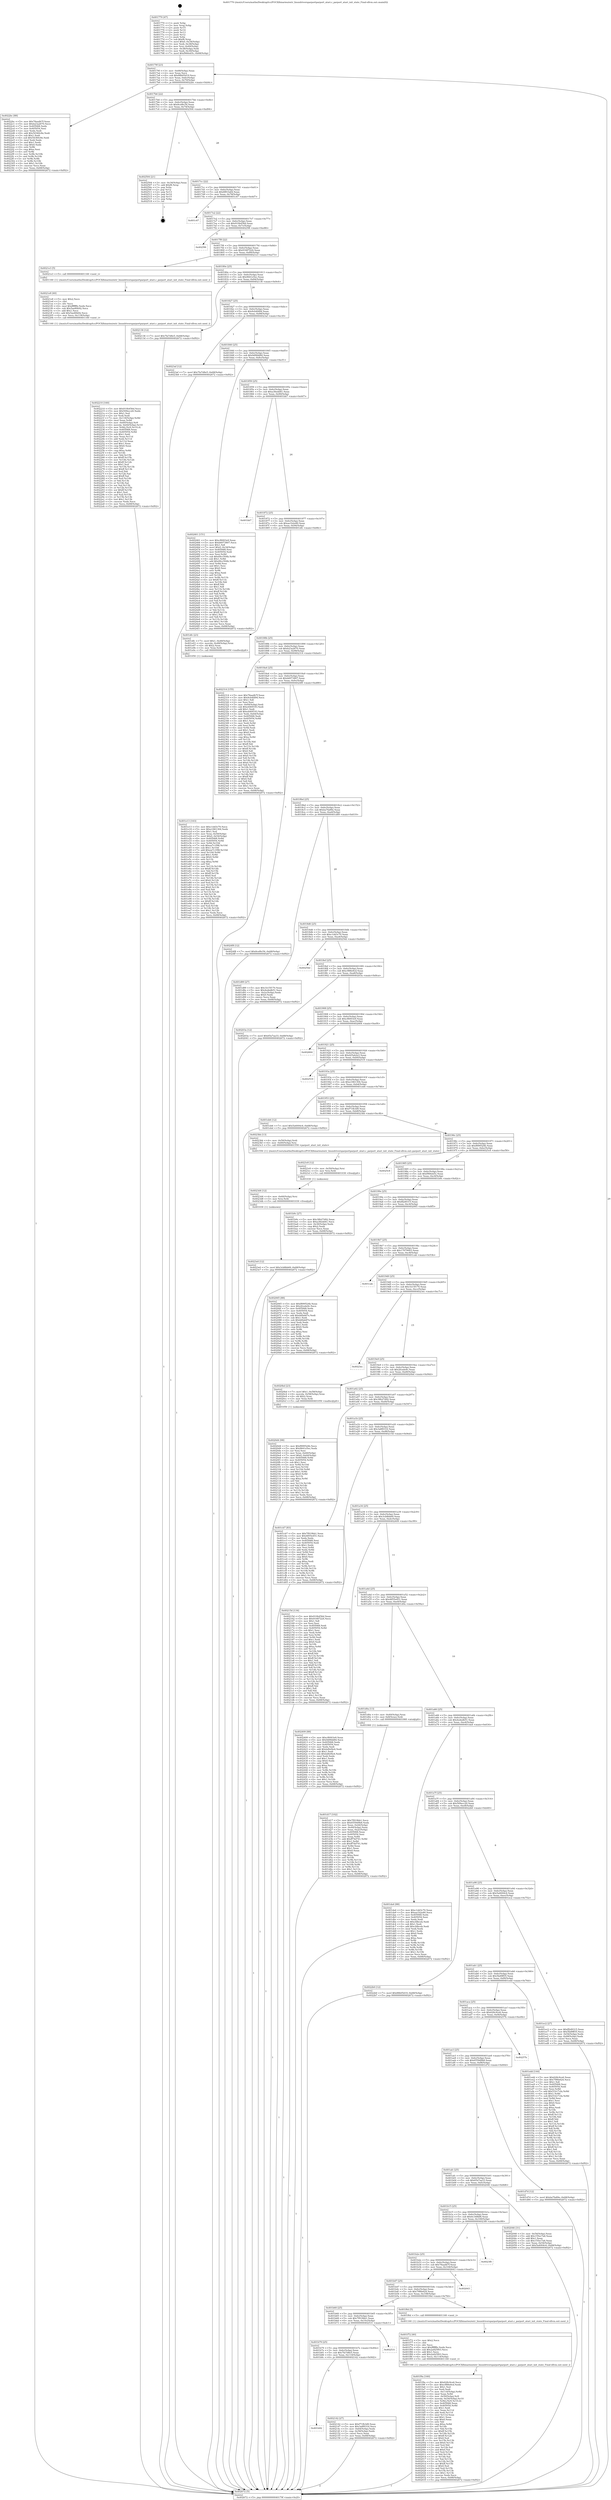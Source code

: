 digraph "0x401770" {
  label = "0x401770 (/mnt/c/Users/mathe/Desktop/tcc/POCII/binaries/extr_linuxdriversparportparport_atari.c_parport_atari_init_state_Final-ollvm.out::main(0))"
  labelloc = "t"
  node[shape=record]

  Entry [label="",width=0.3,height=0.3,shape=circle,fillcolor=black,style=filled]
  "0x40179f" [label="{
     0x40179f [23]\l
     | [instrs]\l
     &nbsp;&nbsp;0x40179f \<+3\>: mov -0x68(%rbp),%eax\l
     &nbsp;&nbsp;0x4017a2 \<+2\>: mov %eax,%ecx\l
     &nbsp;&nbsp;0x4017a4 \<+6\>: sub $0x88b05d19,%ecx\l
     &nbsp;&nbsp;0x4017aa \<+3\>: mov %eax,-0x6c(%rbp)\l
     &nbsp;&nbsp;0x4017ad \<+3\>: mov %ecx,-0x70(%rbp)\l
     &nbsp;&nbsp;0x4017b0 \<+6\>: je 00000000004022bc \<main+0xb4c\>\l
  }"]
  "0x4022bc" [label="{
     0x4022bc [88]\l
     | [instrs]\l
     &nbsp;&nbsp;0x4022bc \<+5\>: mov $0x78aadb7f,%eax\l
     &nbsp;&nbsp;0x4022c1 \<+5\>: mov $0xb23a2670,%ecx\l
     &nbsp;&nbsp;0x4022c6 \<+7\>: mov 0x405068,%edx\l
     &nbsp;&nbsp;0x4022cd \<+7\>: mov 0x405054,%esi\l
     &nbsp;&nbsp;0x4022d4 \<+2\>: mov %edx,%edi\l
     &nbsp;&nbsp;0x4022d6 \<+6\>: add $0x54360c8e,%edi\l
     &nbsp;&nbsp;0x4022dc \<+3\>: sub $0x1,%edi\l
     &nbsp;&nbsp;0x4022df \<+6\>: sub $0x54360c8e,%edi\l
     &nbsp;&nbsp;0x4022e5 \<+3\>: imul %edi,%edx\l
     &nbsp;&nbsp;0x4022e8 \<+3\>: and $0x1,%edx\l
     &nbsp;&nbsp;0x4022eb \<+3\>: cmp $0x0,%edx\l
     &nbsp;&nbsp;0x4022ee \<+4\>: sete %r8b\l
     &nbsp;&nbsp;0x4022f2 \<+3\>: cmp $0xa,%esi\l
     &nbsp;&nbsp;0x4022f5 \<+4\>: setl %r9b\l
     &nbsp;&nbsp;0x4022f9 \<+3\>: mov %r8b,%r10b\l
     &nbsp;&nbsp;0x4022fc \<+3\>: and %r9b,%r10b\l
     &nbsp;&nbsp;0x4022ff \<+3\>: xor %r9b,%r8b\l
     &nbsp;&nbsp;0x402302 \<+3\>: or %r8b,%r10b\l
     &nbsp;&nbsp;0x402305 \<+4\>: test $0x1,%r10b\l
     &nbsp;&nbsp;0x402309 \<+3\>: cmovne %ecx,%eax\l
     &nbsp;&nbsp;0x40230c \<+3\>: mov %eax,-0x68(%rbp)\l
     &nbsp;&nbsp;0x40230f \<+5\>: jmp 0000000000402672 \<main+0xf02\>\l
  }"]
  "0x4017b6" [label="{
     0x4017b6 [22]\l
     | [instrs]\l
     &nbsp;&nbsp;0x4017b6 \<+5\>: jmp 00000000004017bb \<main+0x4b\>\l
     &nbsp;&nbsp;0x4017bb \<+3\>: mov -0x6c(%rbp),%eax\l
     &nbsp;&nbsp;0x4017be \<+5\>: sub $0x8cef6c54,%eax\l
     &nbsp;&nbsp;0x4017c3 \<+3\>: mov %eax,-0x74(%rbp)\l
     &nbsp;&nbsp;0x4017c6 \<+6\>: je 0000000000402504 \<main+0xd94\>\l
  }"]
  Exit [label="",width=0.3,height=0.3,shape=circle,fillcolor=black,style=filled,peripheries=2]
  "0x402504" [label="{
     0x402504 [21]\l
     | [instrs]\l
     &nbsp;&nbsp;0x402504 \<+3\>: mov -0x34(%rbp),%eax\l
     &nbsp;&nbsp;0x402507 \<+7\>: add $0xf8,%rsp\l
     &nbsp;&nbsp;0x40250e \<+1\>: pop %rbx\l
     &nbsp;&nbsp;0x40250f \<+2\>: pop %r12\l
     &nbsp;&nbsp;0x402511 \<+2\>: pop %r13\l
     &nbsp;&nbsp;0x402513 \<+2\>: pop %r14\l
     &nbsp;&nbsp;0x402515 \<+2\>: pop %r15\l
     &nbsp;&nbsp;0x402517 \<+1\>: pop %rbp\l
     &nbsp;&nbsp;0x402518 \<+1\>: ret\l
  }"]
  "0x4017cc" [label="{
     0x4017cc [22]\l
     | [instrs]\l
     &nbsp;&nbsp;0x4017cc \<+5\>: jmp 00000000004017d1 \<main+0x61\>\l
     &nbsp;&nbsp;0x4017d1 \<+3\>: mov -0x6c(%rbp),%eax\l
     &nbsp;&nbsp;0x4017d4 \<+5\>: sub $0x8f81fa64,%eax\l
     &nbsp;&nbsp;0x4017d9 \<+3\>: mov %eax,-0x78(%rbp)\l
     &nbsp;&nbsp;0x4017dc \<+6\>: je 0000000000401c47 \<main+0x4d7\>\l
  }"]
  "0x4023e0" [label="{
     0x4023e0 [12]\l
     | [instrs]\l
     &nbsp;&nbsp;0x4023e0 \<+7\>: movl $0x3cb8bb69,-0x68(%rbp)\l
     &nbsp;&nbsp;0x4023e7 \<+5\>: jmp 0000000000402672 \<main+0xf02\>\l
  }"]
  "0x401c47" [label="{
     0x401c47\l
  }", style=dashed]
  "0x4017e2" [label="{
     0x4017e2 [22]\l
     | [instrs]\l
     &nbsp;&nbsp;0x4017e2 \<+5\>: jmp 00000000004017e7 \<main+0x77\>\l
     &nbsp;&nbsp;0x4017e7 \<+3\>: mov -0x6c(%rbp),%eax\l
     &nbsp;&nbsp;0x4017ea \<+5\>: sub $0x910b456d,%eax\l
     &nbsp;&nbsp;0x4017ef \<+3\>: mov %eax,-0x7c(%rbp)\l
     &nbsp;&nbsp;0x4017f2 \<+6\>: je 00000000004025f6 \<main+0xe86\>\l
  }"]
  "0x4023d4" [label="{
     0x4023d4 [12]\l
     | [instrs]\l
     &nbsp;&nbsp;0x4023d4 \<+4\>: mov -0x60(%rbp),%rsi\l
     &nbsp;&nbsp;0x4023d8 \<+3\>: mov %rsi,%rdi\l
     &nbsp;&nbsp;0x4023db \<+5\>: call 0000000000401030 \<free@plt\>\l
     | [calls]\l
     &nbsp;&nbsp;0x401030 \{1\} (unknown)\l
  }"]
  "0x4025f6" [label="{
     0x4025f6\l
  }", style=dashed]
  "0x4017f8" [label="{
     0x4017f8 [22]\l
     | [instrs]\l
     &nbsp;&nbsp;0x4017f8 \<+5\>: jmp 00000000004017fd \<main+0x8d\>\l
     &nbsp;&nbsp;0x4017fd \<+3\>: mov -0x6c(%rbp),%eax\l
     &nbsp;&nbsp;0x401800 \<+5\>: sub $0x91687224,%eax\l
     &nbsp;&nbsp;0x401805 \<+3\>: mov %eax,-0x80(%rbp)\l
     &nbsp;&nbsp;0x401808 \<+6\>: je 00000000004021e3 \<main+0xa73\>\l
  }"]
  "0x4023c8" [label="{
     0x4023c8 [12]\l
     | [instrs]\l
     &nbsp;&nbsp;0x4023c8 \<+4\>: mov -0x50(%rbp),%rsi\l
     &nbsp;&nbsp;0x4023cc \<+3\>: mov %rsi,%rdi\l
     &nbsp;&nbsp;0x4023cf \<+5\>: call 0000000000401030 \<free@plt\>\l
     | [calls]\l
     &nbsp;&nbsp;0x401030 \{1\} (unknown)\l
  }"]
  "0x4021e3" [label="{
     0x4021e3 [5]\l
     | [instrs]\l
     &nbsp;&nbsp;0x4021e3 \<+5\>: call 0000000000401160 \<next_i\>\l
     | [calls]\l
     &nbsp;&nbsp;0x401160 \{1\} (/mnt/c/Users/mathe/Desktop/tcc/POCII/binaries/extr_linuxdriversparportparport_atari.c_parport_atari_init_state_Final-ollvm.out::next_i)\l
  }"]
  "0x40180e" [label="{
     0x40180e [25]\l
     | [instrs]\l
     &nbsp;&nbsp;0x40180e \<+5\>: jmp 0000000000401813 \<main+0xa3\>\l
     &nbsp;&nbsp;0x401813 \<+3\>: mov -0x6c(%rbp),%eax\l
     &nbsp;&nbsp;0x401816 \<+5\>: sub $0x9641e5ec,%eax\l
     &nbsp;&nbsp;0x40181b \<+6\>: mov %eax,-0x84(%rbp)\l
     &nbsp;&nbsp;0x401821 \<+6\>: je 0000000000402136 \<main+0x9c6\>\l
  }"]
  "0x402210" [label="{
     0x402210 [160]\l
     | [instrs]\l
     &nbsp;&nbsp;0x402210 \<+5\>: mov $0x910b456d,%ecx\l
     &nbsp;&nbsp;0x402215 \<+5\>: mov $0x509ecc20,%edx\l
     &nbsp;&nbsp;0x40221a \<+3\>: mov $0x1,%sil\l
     &nbsp;&nbsp;0x40221d \<+2\>: xor %edi,%edi\l
     &nbsp;&nbsp;0x40221f \<+7\>: mov -0x118(%rbp),%r8d\l
     &nbsp;&nbsp;0x402226 \<+4\>: imul %eax,%r8d\l
     &nbsp;&nbsp;0x40222a \<+4\>: mov -0x60(%rbp),%r9\l
     &nbsp;&nbsp;0x40222e \<+4\>: movslq -0x64(%rbp),%r10\l
     &nbsp;&nbsp;0x402232 \<+4\>: mov %r8d,(%r9,%r10,4)\l
     &nbsp;&nbsp;0x402236 \<+7\>: mov 0x405068,%eax\l
     &nbsp;&nbsp;0x40223d \<+8\>: mov 0x405054,%r8d\l
     &nbsp;&nbsp;0x402245 \<+3\>: sub $0x1,%edi\l
     &nbsp;&nbsp;0x402248 \<+3\>: mov %eax,%r11d\l
     &nbsp;&nbsp;0x40224b \<+3\>: add %edi,%r11d\l
     &nbsp;&nbsp;0x40224e \<+4\>: imul %r11d,%eax\l
     &nbsp;&nbsp;0x402252 \<+3\>: and $0x1,%eax\l
     &nbsp;&nbsp;0x402255 \<+3\>: cmp $0x0,%eax\l
     &nbsp;&nbsp;0x402258 \<+3\>: sete %bl\l
     &nbsp;&nbsp;0x40225b \<+4\>: cmp $0xa,%r8d\l
     &nbsp;&nbsp;0x40225f \<+4\>: setl %r14b\l
     &nbsp;&nbsp;0x402263 \<+3\>: mov %bl,%r15b\l
     &nbsp;&nbsp;0x402266 \<+4\>: xor $0xff,%r15b\l
     &nbsp;&nbsp;0x40226a \<+3\>: mov %r14b,%r12b\l
     &nbsp;&nbsp;0x40226d \<+4\>: xor $0xff,%r12b\l
     &nbsp;&nbsp;0x402271 \<+4\>: xor $0x1,%sil\l
     &nbsp;&nbsp;0x402275 \<+3\>: mov %r15b,%r13b\l
     &nbsp;&nbsp;0x402278 \<+4\>: and $0xff,%r13b\l
     &nbsp;&nbsp;0x40227c \<+3\>: and %sil,%bl\l
     &nbsp;&nbsp;0x40227f \<+3\>: mov %r12b,%al\l
     &nbsp;&nbsp;0x402282 \<+2\>: and $0xff,%al\l
     &nbsp;&nbsp;0x402284 \<+3\>: and %sil,%r14b\l
     &nbsp;&nbsp;0x402287 \<+3\>: or %bl,%r13b\l
     &nbsp;&nbsp;0x40228a \<+3\>: or %r14b,%al\l
     &nbsp;&nbsp;0x40228d \<+3\>: xor %al,%r13b\l
     &nbsp;&nbsp;0x402290 \<+3\>: or %r12b,%r15b\l
     &nbsp;&nbsp;0x402293 \<+4\>: xor $0xff,%r15b\l
     &nbsp;&nbsp;0x402297 \<+4\>: or $0x1,%sil\l
     &nbsp;&nbsp;0x40229b \<+3\>: and %sil,%r15b\l
     &nbsp;&nbsp;0x40229e \<+3\>: or %r15b,%r13b\l
     &nbsp;&nbsp;0x4022a1 \<+4\>: test $0x1,%r13b\l
     &nbsp;&nbsp;0x4022a5 \<+3\>: cmovne %edx,%ecx\l
     &nbsp;&nbsp;0x4022a8 \<+3\>: mov %ecx,-0x68(%rbp)\l
     &nbsp;&nbsp;0x4022ab \<+5\>: jmp 0000000000402672 \<main+0xf02\>\l
  }"]
  "0x402136" [label="{
     0x402136 [12]\l
     | [instrs]\l
     &nbsp;&nbsp;0x402136 \<+7\>: movl $0x7fa7d8e5,-0x68(%rbp)\l
     &nbsp;&nbsp;0x40213d \<+5\>: jmp 0000000000402672 \<main+0xf02\>\l
  }"]
  "0x401827" [label="{
     0x401827 [25]\l
     | [instrs]\l
     &nbsp;&nbsp;0x401827 \<+5\>: jmp 000000000040182c \<main+0xbc\>\l
     &nbsp;&nbsp;0x40182c \<+3\>: mov -0x6c(%rbp),%eax\l
     &nbsp;&nbsp;0x40182f \<+5\>: sub $0x9cb4fd94,%eax\l
     &nbsp;&nbsp;0x401834 \<+6\>: mov %eax,-0x88(%rbp)\l
     &nbsp;&nbsp;0x40183a \<+6\>: je 00000000004023af \<main+0xc3f\>\l
  }"]
  "0x4021e8" [label="{
     0x4021e8 [40]\l
     | [instrs]\l
     &nbsp;&nbsp;0x4021e8 \<+5\>: mov $0x2,%ecx\l
     &nbsp;&nbsp;0x4021ed \<+1\>: cltd\l
     &nbsp;&nbsp;0x4021ee \<+2\>: idiv %ecx\l
     &nbsp;&nbsp;0x4021f0 \<+6\>: imul $0xfffffffe,%edx,%ecx\l
     &nbsp;&nbsp;0x4021f6 \<+6\>: sub $0x5ae80b92,%ecx\l
     &nbsp;&nbsp;0x4021fc \<+3\>: add $0x1,%ecx\l
     &nbsp;&nbsp;0x4021ff \<+6\>: add $0x5ae80b92,%ecx\l
     &nbsp;&nbsp;0x402205 \<+6\>: mov %ecx,-0x118(%rbp)\l
     &nbsp;&nbsp;0x40220b \<+5\>: call 0000000000401160 \<next_i\>\l
     | [calls]\l
     &nbsp;&nbsp;0x401160 \{1\} (/mnt/c/Users/mathe/Desktop/tcc/POCII/binaries/extr_linuxdriversparportparport_atari.c_parport_atari_init_state_Final-ollvm.out::next_i)\l
  }"]
  "0x4023af" [label="{
     0x4023af [12]\l
     | [instrs]\l
     &nbsp;&nbsp;0x4023af \<+7\>: movl $0x7fa7d8e5,-0x68(%rbp)\l
     &nbsp;&nbsp;0x4023b6 \<+5\>: jmp 0000000000402672 \<main+0xf02\>\l
  }"]
  "0x401840" [label="{
     0x401840 [25]\l
     | [instrs]\l
     &nbsp;&nbsp;0x401840 \<+5\>: jmp 0000000000401845 \<main+0xd5\>\l
     &nbsp;&nbsp;0x401845 \<+3\>: mov -0x6c(%rbp),%eax\l
     &nbsp;&nbsp;0x401848 \<+5\>: sub $0x9d9fdd84,%eax\l
     &nbsp;&nbsp;0x40184d \<+6\>: mov %eax,-0x8c(%rbp)\l
     &nbsp;&nbsp;0x401853 \<+6\>: je 0000000000402461 \<main+0xcf1\>\l
  }"]
  "0x401b92" [label="{
     0x401b92\l
  }", style=dashed]
  "0x402461" [label="{
     0x402461 [151]\l
     | [instrs]\l
     &nbsp;&nbsp;0x402461 \<+5\>: mov $0xcf6003e9,%eax\l
     &nbsp;&nbsp;0x402466 \<+5\>: mov $0xb6073807,%ecx\l
     &nbsp;&nbsp;0x40246b \<+2\>: mov $0x1,%dl\l
     &nbsp;&nbsp;0x40246d \<+7\>: movl $0x0,-0x34(%rbp)\l
     &nbsp;&nbsp;0x402474 \<+7\>: mov 0x405068,%esi\l
     &nbsp;&nbsp;0x40247b \<+7\>: mov 0x405054,%edi\l
     &nbsp;&nbsp;0x402482 \<+3\>: mov %esi,%r8d\l
     &nbsp;&nbsp;0x402485 \<+7\>: sub $0x49cc504b,%r8d\l
     &nbsp;&nbsp;0x40248c \<+4\>: sub $0x1,%r8d\l
     &nbsp;&nbsp;0x402490 \<+7\>: add $0x49cc504b,%r8d\l
     &nbsp;&nbsp;0x402497 \<+4\>: imul %r8d,%esi\l
     &nbsp;&nbsp;0x40249b \<+3\>: and $0x1,%esi\l
     &nbsp;&nbsp;0x40249e \<+3\>: cmp $0x0,%esi\l
     &nbsp;&nbsp;0x4024a1 \<+4\>: sete %r9b\l
     &nbsp;&nbsp;0x4024a5 \<+3\>: cmp $0xa,%edi\l
     &nbsp;&nbsp;0x4024a8 \<+4\>: setl %r10b\l
     &nbsp;&nbsp;0x4024ac \<+3\>: mov %r9b,%r11b\l
     &nbsp;&nbsp;0x4024af \<+4\>: xor $0xff,%r11b\l
     &nbsp;&nbsp;0x4024b3 \<+3\>: mov %r10b,%bl\l
     &nbsp;&nbsp;0x4024b6 \<+3\>: xor $0xff,%bl\l
     &nbsp;&nbsp;0x4024b9 \<+3\>: xor $0x1,%dl\l
     &nbsp;&nbsp;0x4024bc \<+3\>: mov %r11b,%r14b\l
     &nbsp;&nbsp;0x4024bf \<+4\>: and $0xff,%r14b\l
     &nbsp;&nbsp;0x4024c3 \<+3\>: and %dl,%r9b\l
     &nbsp;&nbsp;0x4024c6 \<+3\>: mov %bl,%r15b\l
     &nbsp;&nbsp;0x4024c9 \<+4\>: and $0xff,%r15b\l
     &nbsp;&nbsp;0x4024cd \<+3\>: and %dl,%r10b\l
     &nbsp;&nbsp;0x4024d0 \<+3\>: or %r9b,%r14b\l
     &nbsp;&nbsp;0x4024d3 \<+3\>: or %r10b,%r15b\l
     &nbsp;&nbsp;0x4024d6 \<+3\>: xor %r15b,%r14b\l
     &nbsp;&nbsp;0x4024d9 \<+3\>: or %bl,%r11b\l
     &nbsp;&nbsp;0x4024dc \<+4\>: xor $0xff,%r11b\l
     &nbsp;&nbsp;0x4024e0 \<+3\>: or $0x1,%dl\l
     &nbsp;&nbsp;0x4024e3 \<+3\>: and %dl,%r11b\l
     &nbsp;&nbsp;0x4024e6 \<+3\>: or %r11b,%r14b\l
     &nbsp;&nbsp;0x4024e9 \<+4\>: test $0x1,%r14b\l
     &nbsp;&nbsp;0x4024ed \<+3\>: cmovne %ecx,%eax\l
     &nbsp;&nbsp;0x4024f0 \<+3\>: mov %eax,-0x68(%rbp)\l
     &nbsp;&nbsp;0x4024f3 \<+5\>: jmp 0000000000402672 \<main+0xf02\>\l
  }"]
  "0x401859" [label="{
     0x401859 [25]\l
     | [instrs]\l
     &nbsp;&nbsp;0x401859 \<+5\>: jmp 000000000040185e \<main+0xee\>\l
     &nbsp;&nbsp;0x40185e \<+3\>: mov -0x6c(%rbp),%eax\l
     &nbsp;&nbsp;0x401861 \<+5\>: sub $0xa36edd41,%eax\l
     &nbsp;&nbsp;0x401866 \<+6\>: mov %eax,-0x90(%rbp)\l
     &nbsp;&nbsp;0x40186c \<+6\>: je 0000000000401bb7 \<main+0x447\>\l
  }"]
  "0x402142" [label="{
     0x402142 [27]\l
     | [instrs]\l
     &nbsp;&nbsp;0x402142 \<+5\>: mov $0xf71fb3d9,%eax\l
     &nbsp;&nbsp;0x402147 \<+5\>: mov $0x3a8f0316,%ecx\l
     &nbsp;&nbsp;0x40214c \<+3\>: mov -0x64(%rbp),%edx\l
     &nbsp;&nbsp;0x40214f \<+3\>: cmp -0x58(%rbp),%edx\l
     &nbsp;&nbsp;0x402152 \<+3\>: cmovl %ecx,%eax\l
     &nbsp;&nbsp;0x402155 \<+3\>: mov %eax,-0x68(%rbp)\l
     &nbsp;&nbsp;0x402158 \<+5\>: jmp 0000000000402672 \<main+0xf02\>\l
  }"]
  "0x401bb7" [label="{
     0x401bb7\l
  }", style=dashed]
  "0x401872" [label="{
     0x401872 [25]\l
     | [instrs]\l
     &nbsp;&nbsp;0x401872 \<+5\>: jmp 0000000000401877 \<main+0x107\>\l
     &nbsp;&nbsp;0x401877 \<+3\>: mov -0x6c(%rbp),%eax\l
     &nbsp;&nbsp;0x40187a \<+5\>: sub $0xae1b2e80,%eax\l
     &nbsp;&nbsp;0x40187f \<+6\>: mov %eax,-0x94(%rbp)\l
     &nbsp;&nbsp;0x401885 \<+6\>: je 0000000000401dfc \<main+0x68c\>\l
  }"]
  "0x401b79" [label="{
     0x401b79 [25]\l
     | [instrs]\l
     &nbsp;&nbsp;0x401b79 \<+5\>: jmp 0000000000401b7e \<main+0x40e\>\l
     &nbsp;&nbsp;0x401b7e \<+3\>: mov -0x6c(%rbp),%eax\l
     &nbsp;&nbsp;0x401b81 \<+5\>: sub $0x7fa7d8e5,%eax\l
     &nbsp;&nbsp;0x401b86 \<+6\>: mov %eax,-0x110(%rbp)\l
     &nbsp;&nbsp;0x401b8c \<+6\>: je 0000000000402142 \<main+0x9d2\>\l
  }"]
  "0x401dfc" [label="{
     0x401dfc [23]\l
     | [instrs]\l
     &nbsp;&nbsp;0x401dfc \<+7\>: movl $0x1,-0x48(%rbp)\l
     &nbsp;&nbsp;0x401e03 \<+4\>: movslq -0x48(%rbp),%rax\l
     &nbsp;&nbsp;0x401e07 \<+4\>: shl $0x2,%rax\l
     &nbsp;&nbsp;0x401e0b \<+3\>: mov %rax,%rdi\l
     &nbsp;&nbsp;0x401e0e \<+5\>: call 0000000000401050 \<malloc@plt\>\l
     | [calls]\l
     &nbsp;&nbsp;0x401050 \{1\} (unknown)\l
  }"]
  "0x40188b" [label="{
     0x40188b [25]\l
     | [instrs]\l
     &nbsp;&nbsp;0x40188b \<+5\>: jmp 0000000000401890 \<main+0x120\>\l
     &nbsp;&nbsp;0x401890 \<+3\>: mov -0x6c(%rbp),%eax\l
     &nbsp;&nbsp;0x401893 \<+5\>: sub $0xb23a2670,%eax\l
     &nbsp;&nbsp;0x401898 \<+6\>: mov %eax,-0x98(%rbp)\l
     &nbsp;&nbsp;0x40189e \<+6\>: je 0000000000402314 \<main+0xba4\>\l
  }"]
  "0x402531" [label="{
     0x402531\l
  }", style=dashed]
  "0x402314" [label="{
     0x402314 [155]\l
     | [instrs]\l
     &nbsp;&nbsp;0x402314 \<+5\>: mov $0x78aadb7f,%eax\l
     &nbsp;&nbsp;0x402319 \<+5\>: mov $0x9cb4fd94,%ecx\l
     &nbsp;&nbsp;0x40231e \<+2\>: mov $0x1,%dl\l
     &nbsp;&nbsp;0x402320 \<+2\>: xor %esi,%esi\l
     &nbsp;&nbsp;0x402322 \<+3\>: mov -0x64(%rbp),%edi\l
     &nbsp;&nbsp;0x402325 \<+6\>: sub $0xe440f193,%edi\l
     &nbsp;&nbsp;0x40232b \<+3\>: add $0x1,%edi\l
     &nbsp;&nbsp;0x40232e \<+6\>: add $0xe440f193,%edi\l
     &nbsp;&nbsp;0x402334 \<+3\>: mov %edi,-0x64(%rbp)\l
     &nbsp;&nbsp;0x402337 \<+7\>: mov 0x405068,%edi\l
     &nbsp;&nbsp;0x40233e \<+8\>: mov 0x405054,%r8d\l
     &nbsp;&nbsp;0x402346 \<+3\>: sub $0x1,%esi\l
     &nbsp;&nbsp;0x402349 \<+3\>: mov %edi,%r9d\l
     &nbsp;&nbsp;0x40234c \<+3\>: add %esi,%r9d\l
     &nbsp;&nbsp;0x40234f \<+4\>: imul %r9d,%edi\l
     &nbsp;&nbsp;0x402353 \<+3\>: and $0x1,%edi\l
     &nbsp;&nbsp;0x402356 \<+3\>: cmp $0x0,%edi\l
     &nbsp;&nbsp;0x402359 \<+4\>: sete %r10b\l
     &nbsp;&nbsp;0x40235d \<+4\>: cmp $0xa,%r8d\l
     &nbsp;&nbsp;0x402361 \<+4\>: setl %r11b\l
     &nbsp;&nbsp;0x402365 \<+3\>: mov %r10b,%bl\l
     &nbsp;&nbsp;0x402368 \<+3\>: xor $0xff,%bl\l
     &nbsp;&nbsp;0x40236b \<+3\>: mov %r11b,%r14b\l
     &nbsp;&nbsp;0x40236e \<+4\>: xor $0xff,%r14b\l
     &nbsp;&nbsp;0x402372 \<+3\>: xor $0x0,%dl\l
     &nbsp;&nbsp;0x402375 \<+3\>: mov %bl,%r15b\l
     &nbsp;&nbsp;0x402378 \<+4\>: and $0x0,%r15b\l
     &nbsp;&nbsp;0x40237c \<+3\>: and %dl,%r10b\l
     &nbsp;&nbsp;0x40237f \<+3\>: mov %r14b,%r12b\l
     &nbsp;&nbsp;0x402382 \<+4\>: and $0x0,%r12b\l
     &nbsp;&nbsp;0x402386 \<+3\>: and %dl,%r11b\l
     &nbsp;&nbsp;0x402389 \<+3\>: or %r10b,%r15b\l
     &nbsp;&nbsp;0x40238c \<+3\>: or %r11b,%r12b\l
     &nbsp;&nbsp;0x40238f \<+3\>: xor %r12b,%r15b\l
     &nbsp;&nbsp;0x402392 \<+3\>: or %r14b,%bl\l
     &nbsp;&nbsp;0x402395 \<+3\>: xor $0xff,%bl\l
     &nbsp;&nbsp;0x402398 \<+3\>: or $0x0,%dl\l
     &nbsp;&nbsp;0x40239b \<+2\>: and %dl,%bl\l
     &nbsp;&nbsp;0x40239d \<+3\>: or %bl,%r15b\l
     &nbsp;&nbsp;0x4023a0 \<+4\>: test $0x1,%r15b\l
     &nbsp;&nbsp;0x4023a4 \<+3\>: cmovne %ecx,%eax\l
     &nbsp;&nbsp;0x4023a7 \<+3\>: mov %eax,-0x68(%rbp)\l
     &nbsp;&nbsp;0x4023aa \<+5\>: jmp 0000000000402672 \<main+0xf02\>\l
  }"]
  "0x4018a4" [label="{
     0x4018a4 [25]\l
     | [instrs]\l
     &nbsp;&nbsp;0x4018a4 \<+5\>: jmp 00000000004018a9 \<main+0x139\>\l
     &nbsp;&nbsp;0x4018a9 \<+3\>: mov -0x6c(%rbp),%eax\l
     &nbsp;&nbsp;0x4018ac \<+5\>: sub $0xb6073807,%eax\l
     &nbsp;&nbsp;0x4018b1 \<+6\>: mov %eax,-0x9c(%rbp)\l
     &nbsp;&nbsp;0x4018b7 \<+6\>: je 00000000004024f8 \<main+0xd88\>\l
  }"]
  "0x4020d4" [label="{
     0x4020d4 [98]\l
     | [instrs]\l
     &nbsp;&nbsp;0x4020d4 \<+5\>: mov $0xf899524b,%ecx\l
     &nbsp;&nbsp;0x4020d9 \<+5\>: mov $0x9641e5ec,%edx\l
     &nbsp;&nbsp;0x4020de \<+2\>: xor %esi,%esi\l
     &nbsp;&nbsp;0x4020e0 \<+4\>: mov %rax,-0x60(%rbp)\l
     &nbsp;&nbsp;0x4020e4 \<+7\>: movl $0x0,-0x64(%rbp)\l
     &nbsp;&nbsp;0x4020eb \<+8\>: mov 0x405068,%r8d\l
     &nbsp;&nbsp;0x4020f3 \<+8\>: mov 0x405054,%r9d\l
     &nbsp;&nbsp;0x4020fb \<+3\>: sub $0x1,%esi\l
     &nbsp;&nbsp;0x4020fe \<+3\>: mov %r8d,%r10d\l
     &nbsp;&nbsp;0x402101 \<+3\>: add %esi,%r10d\l
     &nbsp;&nbsp;0x402104 \<+4\>: imul %r10d,%r8d\l
     &nbsp;&nbsp;0x402108 \<+4\>: and $0x1,%r8d\l
     &nbsp;&nbsp;0x40210c \<+4\>: cmp $0x0,%r8d\l
     &nbsp;&nbsp;0x402110 \<+4\>: sete %r11b\l
     &nbsp;&nbsp;0x402114 \<+4\>: cmp $0xa,%r9d\l
     &nbsp;&nbsp;0x402118 \<+3\>: setl %bl\l
     &nbsp;&nbsp;0x40211b \<+3\>: mov %r11b,%r14b\l
     &nbsp;&nbsp;0x40211e \<+3\>: and %bl,%r14b\l
     &nbsp;&nbsp;0x402121 \<+3\>: xor %bl,%r11b\l
     &nbsp;&nbsp;0x402124 \<+3\>: or %r11b,%r14b\l
     &nbsp;&nbsp;0x402127 \<+4\>: test $0x1,%r14b\l
     &nbsp;&nbsp;0x40212b \<+3\>: cmovne %edx,%ecx\l
     &nbsp;&nbsp;0x40212e \<+3\>: mov %ecx,-0x68(%rbp)\l
     &nbsp;&nbsp;0x402131 \<+5\>: jmp 0000000000402672 \<main+0xf02\>\l
  }"]
  "0x4024f8" [label="{
     0x4024f8 [12]\l
     | [instrs]\l
     &nbsp;&nbsp;0x4024f8 \<+7\>: movl $0x8cef6c54,-0x68(%rbp)\l
     &nbsp;&nbsp;0x4024ff \<+5\>: jmp 0000000000402672 \<main+0xf02\>\l
  }"]
  "0x4018bd" [label="{
     0x4018bd [25]\l
     | [instrs]\l
     &nbsp;&nbsp;0x4018bd \<+5\>: jmp 00000000004018c2 \<main+0x152\>\l
     &nbsp;&nbsp;0x4018c2 \<+3\>: mov -0x6c(%rbp),%eax\l
     &nbsp;&nbsp;0x4018c5 \<+5\>: sub $0xba7fa89e,%eax\l
     &nbsp;&nbsp;0x4018ca \<+6\>: mov %eax,-0xa0(%rbp)\l
     &nbsp;&nbsp;0x4018d0 \<+6\>: je 0000000000401d89 \<main+0x619\>\l
  }"]
  "0x401f9a" [label="{
     0x401f9a [160]\l
     | [instrs]\l
     &nbsp;&nbsp;0x401f9a \<+5\>: mov $0x628c9ce6,%ecx\l
     &nbsp;&nbsp;0x401f9f \<+5\>: mov $0xc988e9cd,%edx\l
     &nbsp;&nbsp;0x401fa4 \<+3\>: mov $0x1,%sil\l
     &nbsp;&nbsp;0x401fa7 \<+2\>: xor %edi,%edi\l
     &nbsp;&nbsp;0x401fa9 \<+7\>: mov -0x114(%rbp),%r8d\l
     &nbsp;&nbsp;0x401fb0 \<+4\>: imul %eax,%r8d\l
     &nbsp;&nbsp;0x401fb4 \<+4\>: mov -0x50(%rbp),%r9\l
     &nbsp;&nbsp;0x401fb8 \<+4\>: movslq -0x54(%rbp),%r10\l
     &nbsp;&nbsp;0x401fbc \<+4\>: mov %r8d,(%r9,%r10,4)\l
     &nbsp;&nbsp;0x401fc0 \<+7\>: mov 0x405068,%eax\l
     &nbsp;&nbsp;0x401fc7 \<+8\>: mov 0x405054,%r8d\l
     &nbsp;&nbsp;0x401fcf \<+3\>: sub $0x1,%edi\l
     &nbsp;&nbsp;0x401fd2 \<+3\>: mov %eax,%r11d\l
     &nbsp;&nbsp;0x401fd5 \<+3\>: add %edi,%r11d\l
     &nbsp;&nbsp;0x401fd8 \<+4\>: imul %r11d,%eax\l
     &nbsp;&nbsp;0x401fdc \<+3\>: and $0x1,%eax\l
     &nbsp;&nbsp;0x401fdf \<+3\>: cmp $0x0,%eax\l
     &nbsp;&nbsp;0x401fe2 \<+3\>: sete %bl\l
     &nbsp;&nbsp;0x401fe5 \<+4\>: cmp $0xa,%r8d\l
     &nbsp;&nbsp;0x401fe9 \<+4\>: setl %r14b\l
     &nbsp;&nbsp;0x401fed \<+3\>: mov %bl,%r15b\l
     &nbsp;&nbsp;0x401ff0 \<+4\>: xor $0xff,%r15b\l
     &nbsp;&nbsp;0x401ff4 \<+3\>: mov %r14b,%r12b\l
     &nbsp;&nbsp;0x401ff7 \<+4\>: xor $0xff,%r12b\l
     &nbsp;&nbsp;0x401ffb \<+4\>: xor $0x0,%sil\l
     &nbsp;&nbsp;0x401fff \<+3\>: mov %r15b,%r13b\l
     &nbsp;&nbsp;0x402002 \<+4\>: and $0x0,%r13b\l
     &nbsp;&nbsp;0x402006 \<+3\>: and %sil,%bl\l
     &nbsp;&nbsp;0x402009 \<+3\>: mov %r12b,%al\l
     &nbsp;&nbsp;0x40200c \<+2\>: and $0x0,%al\l
     &nbsp;&nbsp;0x40200e \<+3\>: and %sil,%r14b\l
     &nbsp;&nbsp;0x402011 \<+3\>: or %bl,%r13b\l
     &nbsp;&nbsp;0x402014 \<+3\>: or %r14b,%al\l
     &nbsp;&nbsp;0x402017 \<+3\>: xor %al,%r13b\l
     &nbsp;&nbsp;0x40201a \<+3\>: or %r12b,%r15b\l
     &nbsp;&nbsp;0x40201d \<+4\>: xor $0xff,%r15b\l
     &nbsp;&nbsp;0x402021 \<+4\>: or $0x0,%sil\l
     &nbsp;&nbsp;0x402025 \<+3\>: and %sil,%r15b\l
     &nbsp;&nbsp;0x402028 \<+3\>: or %r15b,%r13b\l
     &nbsp;&nbsp;0x40202b \<+4\>: test $0x1,%r13b\l
     &nbsp;&nbsp;0x40202f \<+3\>: cmovne %edx,%ecx\l
     &nbsp;&nbsp;0x402032 \<+3\>: mov %ecx,-0x68(%rbp)\l
     &nbsp;&nbsp;0x402035 \<+5\>: jmp 0000000000402672 \<main+0xf02\>\l
  }"]
  "0x401d89" [label="{
     0x401d89 [27]\l
     | [instrs]\l
     &nbsp;&nbsp;0x401d89 \<+5\>: mov $0x1b15f170,%eax\l
     &nbsp;&nbsp;0x401d8e \<+5\>: mov $0x4ededb51,%ecx\l
     &nbsp;&nbsp;0x401d93 \<+3\>: mov -0x2c(%rbp),%edx\l
     &nbsp;&nbsp;0x401d96 \<+3\>: cmp $0x0,%edx\l
     &nbsp;&nbsp;0x401d99 \<+3\>: cmove %ecx,%eax\l
     &nbsp;&nbsp;0x401d9c \<+3\>: mov %eax,-0x68(%rbp)\l
     &nbsp;&nbsp;0x401d9f \<+5\>: jmp 0000000000402672 \<main+0xf02\>\l
  }"]
  "0x4018d6" [label="{
     0x4018d6 [25]\l
     | [instrs]\l
     &nbsp;&nbsp;0x4018d6 \<+5\>: jmp 00000000004018db \<main+0x16b\>\l
     &nbsp;&nbsp;0x4018db \<+3\>: mov -0x6c(%rbp),%eax\l
     &nbsp;&nbsp;0x4018de \<+5\>: sub $0xc1dd3c70,%eax\l
     &nbsp;&nbsp;0x4018e3 \<+6\>: mov %eax,-0xa4(%rbp)\l
     &nbsp;&nbsp;0x4018e9 \<+6\>: je 000000000040254d \<main+0xddd\>\l
  }"]
  "0x401f72" [label="{
     0x401f72 [40]\l
     | [instrs]\l
     &nbsp;&nbsp;0x401f72 \<+5\>: mov $0x2,%ecx\l
     &nbsp;&nbsp;0x401f77 \<+1\>: cltd\l
     &nbsp;&nbsp;0x401f78 \<+2\>: idiv %ecx\l
     &nbsp;&nbsp;0x401f7a \<+6\>: imul $0xfffffffe,%edx,%ecx\l
     &nbsp;&nbsp;0x401f80 \<+6\>: sub $0x2a925f03,%ecx\l
     &nbsp;&nbsp;0x401f86 \<+3\>: add $0x1,%ecx\l
     &nbsp;&nbsp;0x401f89 \<+6\>: add $0x2a925f03,%ecx\l
     &nbsp;&nbsp;0x401f8f \<+6\>: mov %ecx,-0x114(%rbp)\l
     &nbsp;&nbsp;0x401f95 \<+5\>: call 0000000000401160 \<next_i\>\l
     | [calls]\l
     &nbsp;&nbsp;0x401160 \{1\} (/mnt/c/Users/mathe/Desktop/tcc/POCII/binaries/extr_linuxdriversparportparport_atari.c_parport_atari_init_state_Final-ollvm.out::next_i)\l
  }"]
  "0x40254d" [label="{
     0x40254d\l
  }", style=dashed]
  "0x4018ef" [label="{
     0x4018ef [25]\l
     | [instrs]\l
     &nbsp;&nbsp;0x4018ef \<+5\>: jmp 00000000004018f4 \<main+0x184\>\l
     &nbsp;&nbsp;0x4018f4 \<+3\>: mov -0x6c(%rbp),%eax\l
     &nbsp;&nbsp;0x4018f7 \<+5\>: sub $0xc988e9cd,%eax\l
     &nbsp;&nbsp;0x4018fc \<+6\>: mov %eax,-0xa8(%rbp)\l
     &nbsp;&nbsp;0x401902 \<+6\>: je 000000000040203a \<main+0x8ca\>\l
  }"]
  "0x401b60" [label="{
     0x401b60 [25]\l
     | [instrs]\l
     &nbsp;&nbsp;0x401b60 \<+5\>: jmp 0000000000401b65 \<main+0x3f5\>\l
     &nbsp;&nbsp;0x401b65 \<+3\>: mov -0x6c(%rbp),%eax\l
     &nbsp;&nbsp;0x401b68 \<+5\>: sub $0x7f919bb1,%eax\l
     &nbsp;&nbsp;0x401b6d \<+6\>: mov %eax,-0x10c(%rbp)\l
     &nbsp;&nbsp;0x401b73 \<+6\>: je 0000000000402531 \<main+0xdc1\>\l
  }"]
  "0x40203a" [label="{
     0x40203a [12]\l
     | [instrs]\l
     &nbsp;&nbsp;0x40203a \<+7\>: movl $0x65a7aa33,-0x68(%rbp)\l
     &nbsp;&nbsp;0x402041 \<+5\>: jmp 0000000000402672 \<main+0xf02\>\l
  }"]
  "0x401908" [label="{
     0x401908 [25]\l
     | [instrs]\l
     &nbsp;&nbsp;0x401908 \<+5\>: jmp 000000000040190d \<main+0x19d\>\l
     &nbsp;&nbsp;0x40190d \<+3\>: mov -0x6c(%rbp),%eax\l
     &nbsp;&nbsp;0x401910 \<+5\>: sub $0xcf6003e9,%eax\l
     &nbsp;&nbsp;0x401915 \<+6\>: mov %eax,-0xac(%rbp)\l
     &nbsp;&nbsp;0x40191b \<+6\>: je 0000000000402664 \<main+0xef4\>\l
  }"]
  "0x401f6d" [label="{
     0x401f6d [5]\l
     | [instrs]\l
     &nbsp;&nbsp;0x401f6d \<+5\>: call 0000000000401160 \<next_i\>\l
     | [calls]\l
     &nbsp;&nbsp;0x401160 \{1\} (/mnt/c/Users/mathe/Desktop/tcc/POCII/binaries/extr_linuxdriversparportparport_atari.c_parport_atari_init_state_Final-ollvm.out::next_i)\l
  }"]
  "0x402664" [label="{
     0x402664\l
  }", style=dashed]
  "0x401921" [label="{
     0x401921 [25]\l
     | [instrs]\l
     &nbsp;&nbsp;0x401921 \<+5\>: jmp 0000000000401926 \<main+0x1b6\>\l
     &nbsp;&nbsp;0x401926 \<+3\>: mov -0x6c(%rbp),%eax\l
     &nbsp;&nbsp;0x401929 \<+5\>: sub $0xd25ab2a3,%eax\l
     &nbsp;&nbsp;0x40192e \<+6\>: mov %eax,-0xb0(%rbp)\l
     &nbsp;&nbsp;0x401934 \<+6\>: je 0000000000402519 \<main+0xda9\>\l
  }"]
  "0x401b47" [label="{
     0x401b47 [25]\l
     | [instrs]\l
     &nbsp;&nbsp;0x401b47 \<+5\>: jmp 0000000000401b4c \<main+0x3dc\>\l
     &nbsp;&nbsp;0x401b4c \<+3\>: mov -0x6c(%rbp),%eax\l
     &nbsp;&nbsp;0x401b4f \<+5\>: sub $0x798fe624,%eax\l
     &nbsp;&nbsp;0x401b54 \<+6\>: mov %eax,-0x108(%rbp)\l
     &nbsp;&nbsp;0x401b5a \<+6\>: je 0000000000401f6d \<main+0x7fd\>\l
  }"]
  "0x402519" [label="{
     0x402519\l
  }", style=dashed]
  "0x40193a" [label="{
     0x40193a [25]\l
     | [instrs]\l
     &nbsp;&nbsp;0x40193a \<+5\>: jmp 000000000040193f \<main+0x1cf\>\l
     &nbsp;&nbsp;0x40193f \<+3\>: mov -0x6c(%rbp),%eax\l
     &nbsp;&nbsp;0x401942 \<+5\>: sub $0xe1861304,%eax\l
     &nbsp;&nbsp;0x401947 \<+6\>: mov %eax,-0xb4(%rbp)\l
     &nbsp;&nbsp;0x40194d \<+6\>: je 0000000000401eb6 \<main+0x746\>\l
  }"]
  "0x402643" [label="{
     0x402643\l
  }", style=dashed]
  "0x401eb6" [label="{
     0x401eb6 [12]\l
     | [instrs]\l
     &nbsp;&nbsp;0x401eb6 \<+7\>: movl $0x5a4004c6,-0x68(%rbp)\l
     &nbsp;&nbsp;0x401ebd \<+5\>: jmp 0000000000402672 \<main+0xf02\>\l
  }"]
  "0x401953" [label="{
     0x401953 [25]\l
     | [instrs]\l
     &nbsp;&nbsp;0x401953 \<+5\>: jmp 0000000000401958 \<main+0x1e8\>\l
     &nbsp;&nbsp;0x401958 \<+3\>: mov -0x6c(%rbp),%eax\l
     &nbsp;&nbsp;0x40195b \<+5\>: sub $0xf71fb3d9,%eax\l
     &nbsp;&nbsp;0x401960 \<+6\>: mov %eax,-0xb8(%rbp)\l
     &nbsp;&nbsp;0x401966 \<+6\>: je 00000000004023bb \<main+0xc4b\>\l
  }"]
  "0x401b2e" [label="{
     0x401b2e [25]\l
     | [instrs]\l
     &nbsp;&nbsp;0x401b2e \<+5\>: jmp 0000000000401b33 \<main+0x3c3\>\l
     &nbsp;&nbsp;0x401b33 \<+3\>: mov -0x6c(%rbp),%eax\l
     &nbsp;&nbsp;0x401b36 \<+5\>: sub $0x78aadb7f,%eax\l
     &nbsp;&nbsp;0x401b3b \<+6\>: mov %eax,-0x104(%rbp)\l
     &nbsp;&nbsp;0x401b41 \<+6\>: je 0000000000402643 \<main+0xed3\>\l
  }"]
  "0x4023bb" [label="{
     0x4023bb [13]\l
     | [instrs]\l
     &nbsp;&nbsp;0x4023bb \<+4\>: mov -0x50(%rbp),%rdi\l
     &nbsp;&nbsp;0x4023bf \<+4\>: mov -0x60(%rbp),%rsi\l
     &nbsp;&nbsp;0x4023c3 \<+5\>: call 0000000000401550 \<parport_atari_init_state\>\l
     | [calls]\l
     &nbsp;&nbsp;0x401550 \{1\} (/mnt/c/Users/mathe/Desktop/tcc/POCII/binaries/extr_linuxdriversparportparport_atari.c_parport_atari_init_state_Final-ollvm.out::parport_atari_init_state)\l
  }"]
  "0x40196c" [label="{
     0x40196c [25]\l
     | [instrs]\l
     &nbsp;&nbsp;0x40196c \<+5\>: jmp 0000000000401971 \<main+0x201\>\l
     &nbsp;&nbsp;0x401971 \<+3\>: mov -0x6c(%rbp),%eax\l
     &nbsp;&nbsp;0x401974 \<+5\>: sub $0xf899524b,%eax\l
     &nbsp;&nbsp;0x401979 \<+6\>: mov %eax,-0xbc(%rbp)\l
     &nbsp;&nbsp;0x40197f \<+6\>: je 00000000004025c8 \<main+0xe58\>\l
  }"]
  "0x4023f8" [label="{
     0x4023f8\l
  }", style=dashed]
  "0x4025c8" [label="{
     0x4025c8\l
  }", style=dashed]
  "0x401985" [label="{
     0x401985 [25]\l
     | [instrs]\l
     &nbsp;&nbsp;0x401985 \<+5\>: jmp 000000000040198a \<main+0x21a\>\l
     &nbsp;&nbsp;0x40198a \<+3\>: mov -0x6c(%rbp),%eax\l
     &nbsp;&nbsp;0x40198d \<+5\>: sub $0xf966eb5c,%eax\l
     &nbsp;&nbsp;0x401992 \<+6\>: mov %eax,-0xc0(%rbp)\l
     &nbsp;&nbsp;0x401998 \<+6\>: je 0000000000401b9c \<main+0x42c\>\l
  }"]
  "0x401b15" [label="{
     0x401b15 [25]\l
     | [instrs]\l
     &nbsp;&nbsp;0x401b15 \<+5\>: jmp 0000000000401b1a \<main+0x3aa\>\l
     &nbsp;&nbsp;0x401b1a \<+3\>: mov -0x6c(%rbp),%eax\l
     &nbsp;&nbsp;0x401b1d \<+5\>: sub $0x6c348bf6,%eax\l
     &nbsp;&nbsp;0x401b22 \<+6\>: mov %eax,-0x100(%rbp)\l
     &nbsp;&nbsp;0x401b28 \<+6\>: je 00000000004023f8 \<main+0xc88\>\l
  }"]
  "0x401b9c" [label="{
     0x401b9c [27]\l
     | [instrs]\l
     &nbsp;&nbsp;0x401b9c \<+5\>: mov $0x38b27d92,%eax\l
     &nbsp;&nbsp;0x401ba1 \<+5\>: mov $0xa36edd41,%ecx\l
     &nbsp;&nbsp;0x401ba6 \<+3\>: mov -0x30(%rbp),%edx\l
     &nbsp;&nbsp;0x401ba9 \<+3\>: cmp $0x2,%edx\l
     &nbsp;&nbsp;0x401bac \<+3\>: cmovne %ecx,%eax\l
     &nbsp;&nbsp;0x401baf \<+3\>: mov %eax,-0x68(%rbp)\l
     &nbsp;&nbsp;0x401bb2 \<+5\>: jmp 0000000000402672 \<main+0xf02\>\l
  }"]
  "0x40199e" [label="{
     0x40199e [25]\l
     | [instrs]\l
     &nbsp;&nbsp;0x40199e \<+5\>: jmp 00000000004019a3 \<main+0x233\>\l
     &nbsp;&nbsp;0x4019a3 \<+3\>: mov -0x6c(%rbp),%eax\l
     &nbsp;&nbsp;0x4019a6 \<+5\>: sub $0xff2d9315,%eax\l
     &nbsp;&nbsp;0x4019ab \<+6\>: mov %eax,-0xc4(%rbp)\l
     &nbsp;&nbsp;0x4019b1 \<+6\>: je 0000000000402065 \<main+0x8f5\>\l
  }"]
  "0x402672" [label="{
     0x402672 [5]\l
     | [instrs]\l
     &nbsp;&nbsp;0x402672 \<+5\>: jmp 000000000040179f \<main+0x2f\>\l
  }"]
  "0x401770" [label="{
     0x401770 [47]\l
     | [instrs]\l
     &nbsp;&nbsp;0x401770 \<+1\>: push %rbp\l
     &nbsp;&nbsp;0x401771 \<+3\>: mov %rsp,%rbp\l
     &nbsp;&nbsp;0x401774 \<+2\>: push %r15\l
     &nbsp;&nbsp;0x401776 \<+2\>: push %r14\l
     &nbsp;&nbsp;0x401778 \<+2\>: push %r13\l
     &nbsp;&nbsp;0x40177a \<+2\>: push %r12\l
     &nbsp;&nbsp;0x40177c \<+1\>: push %rbx\l
     &nbsp;&nbsp;0x40177d \<+7\>: sub $0xf8,%rsp\l
     &nbsp;&nbsp;0x401784 \<+7\>: movl $0x0,-0x34(%rbp)\l
     &nbsp;&nbsp;0x40178b \<+3\>: mov %edi,-0x38(%rbp)\l
     &nbsp;&nbsp;0x40178e \<+4\>: mov %rsi,-0x40(%rbp)\l
     &nbsp;&nbsp;0x401792 \<+3\>: mov -0x38(%rbp),%edi\l
     &nbsp;&nbsp;0x401795 \<+3\>: mov %edi,-0x30(%rbp)\l
     &nbsp;&nbsp;0x401798 \<+7\>: movl $0xf966eb5c,-0x68(%rbp)\l
  }"]
  "0x402046" [label="{
     0x402046 [31]\l
     | [instrs]\l
     &nbsp;&nbsp;0x402046 \<+3\>: mov -0x54(%rbp),%eax\l
     &nbsp;&nbsp;0x402049 \<+5\>: add $0x155ec7a6,%eax\l
     &nbsp;&nbsp;0x40204e \<+3\>: add $0x1,%eax\l
     &nbsp;&nbsp;0x402051 \<+5\>: sub $0x155ec7a6,%eax\l
     &nbsp;&nbsp;0x402056 \<+3\>: mov %eax,-0x54(%rbp)\l
     &nbsp;&nbsp;0x402059 \<+7\>: movl $0x5a4004c6,-0x68(%rbp)\l
     &nbsp;&nbsp;0x402060 \<+5\>: jmp 0000000000402672 \<main+0xf02\>\l
  }"]
  "0x402065" [label="{
     0x402065 [88]\l
     | [instrs]\l
     &nbsp;&nbsp;0x402065 \<+5\>: mov $0xf899524b,%eax\l
     &nbsp;&nbsp;0x40206a \<+5\>: mov $0x2fcede9c,%ecx\l
     &nbsp;&nbsp;0x40206f \<+7\>: mov 0x405068,%edx\l
     &nbsp;&nbsp;0x402076 \<+7\>: mov 0x405054,%esi\l
     &nbsp;&nbsp;0x40207d \<+2\>: mov %edx,%edi\l
     &nbsp;&nbsp;0x40207f \<+6\>: add $0xb6fab87e,%edi\l
     &nbsp;&nbsp;0x402085 \<+3\>: sub $0x1,%edi\l
     &nbsp;&nbsp;0x402088 \<+6\>: sub $0xb6fab87e,%edi\l
     &nbsp;&nbsp;0x40208e \<+3\>: imul %edi,%edx\l
     &nbsp;&nbsp;0x402091 \<+3\>: and $0x1,%edx\l
     &nbsp;&nbsp;0x402094 \<+3\>: cmp $0x0,%edx\l
     &nbsp;&nbsp;0x402097 \<+4\>: sete %r8b\l
     &nbsp;&nbsp;0x40209b \<+3\>: cmp $0xa,%esi\l
     &nbsp;&nbsp;0x40209e \<+4\>: setl %r9b\l
     &nbsp;&nbsp;0x4020a2 \<+3\>: mov %r8b,%r10b\l
     &nbsp;&nbsp;0x4020a5 \<+3\>: and %r9b,%r10b\l
     &nbsp;&nbsp;0x4020a8 \<+3\>: xor %r9b,%r8b\l
     &nbsp;&nbsp;0x4020ab \<+3\>: or %r8b,%r10b\l
     &nbsp;&nbsp;0x4020ae \<+4\>: test $0x1,%r10b\l
     &nbsp;&nbsp;0x4020b2 \<+3\>: cmovne %ecx,%eax\l
     &nbsp;&nbsp;0x4020b5 \<+3\>: mov %eax,-0x68(%rbp)\l
     &nbsp;&nbsp;0x4020b8 \<+5\>: jmp 0000000000402672 \<main+0xf02\>\l
  }"]
  "0x4019b7" [label="{
     0x4019b7 [25]\l
     | [instrs]\l
     &nbsp;&nbsp;0x4019b7 \<+5\>: jmp 00000000004019bc \<main+0x24c\>\l
     &nbsp;&nbsp;0x4019bc \<+3\>: mov -0x6c(%rbp),%eax\l
     &nbsp;&nbsp;0x4019bf \<+5\>: sub $0x17679003,%eax\l
     &nbsp;&nbsp;0x4019c4 \<+6\>: mov %eax,-0xc8(%rbp)\l
     &nbsp;&nbsp;0x4019ca \<+6\>: je 0000000000401cab \<main+0x53b\>\l
  }"]
  "0x401e13" [label="{
     0x401e13 [163]\l
     | [instrs]\l
     &nbsp;&nbsp;0x401e13 \<+5\>: mov $0xc1dd3c70,%ecx\l
     &nbsp;&nbsp;0x401e18 \<+5\>: mov $0xe1861304,%edx\l
     &nbsp;&nbsp;0x401e1d \<+3\>: mov $0x1,%sil\l
     &nbsp;&nbsp;0x401e20 \<+4\>: mov %rax,-0x50(%rbp)\l
     &nbsp;&nbsp;0x401e24 \<+7\>: movl $0x0,-0x54(%rbp)\l
     &nbsp;&nbsp;0x401e2b \<+8\>: mov 0x405068,%r8d\l
     &nbsp;&nbsp;0x401e33 \<+8\>: mov 0x405054,%r9d\l
     &nbsp;&nbsp;0x401e3b \<+3\>: mov %r8d,%r10d\l
     &nbsp;&nbsp;0x401e3e \<+7\>: sub $0xea7c1f98,%r10d\l
     &nbsp;&nbsp;0x401e45 \<+4\>: sub $0x1,%r10d\l
     &nbsp;&nbsp;0x401e49 \<+7\>: add $0xea7c1f98,%r10d\l
     &nbsp;&nbsp;0x401e50 \<+4\>: imul %r10d,%r8d\l
     &nbsp;&nbsp;0x401e54 \<+4\>: and $0x1,%r8d\l
     &nbsp;&nbsp;0x401e58 \<+4\>: cmp $0x0,%r8d\l
     &nbsp;&nbsp;0x401e5c \<+4\>: sete %r11b\l
     &nbsp;&nbsp;0x401e60 \<+4\>: cmp $0xa,%r9d\l
     &nbsp;&nbsp;0x401e64 \<+3\>: setl %bl\l
     &nbsp;&nbsp;0x401e67 \<+3\>: mov %r11b,%r14b\l
     &nbsp;&nbsp;0x401e6a \<+4\>: xor $0xff,%r14b\l
     &nbsp;&nbsp;0x401e6e \<+3\>: mov %bl,%r15b\l
     &nbsp;&nbsp;0x401e71 \<+4\>: xor $0xff,%r15b\l
     &nbsp;&nbsp;0x401e75 \<+4\>: xor $0x0,%sil\l
     &nbsp;&nbsp;0x401e79 \<+3\>: mov %r14b,%r12b\l
     &nbsp;&nbsp;0x401e7c \<+4\>: and $0x0,%r12b\l
     &nbsp;&nbsp;0x401e80 \<+3\>: and %sil,%r11b\l
     &nbsp;&nbsp;0x401e83 \<+3\>: mov %r15b,%r13b\l
     &nbsp;&nbsp;0x401e86 \<+4\>: and $0x0,%r13b\l
     &nbsp;&nbsp;0x401e8a \<+3\>: and %sil,%bl\l
     &nbsp;&nbsp;0x401e8d \<+3\>: or %r11b,%r12b\l
     &nbsp;&nbsp;0x401e90 \<+3\>: or %bl,%r13b\l
     &nbsp;&nbsp;0x401e93 \<+3\>: xor %r13b,%r12b\l
     &nbsp;&nbsp;0x401e96 \<+3\>: or %r15b,%r14b\l
     &nbsp;&nbsp;0x401e99 \<+4\>: xor $0xff,%r14b\l
     &nbsp;&nbsp;0x401e9d \<+4\>: or $0x0,%sil\l
     &nbsp;&nbsp;0x401ea1 \<+3\>: and %sil,%r14b\l
     &nbsp;&nbsp;0x401ea4 \<+3\>: or %r14b,%r12b\l
     &nbsp;&nbsp;0x401ea7 \<+4\>: test $0x1,%r12b\l
     &nbsp;&nbsp;0x401eab \<+3\>: cmovne %edx,%ecx\l
     &nbsp;&nbsp;0x401eae \<+3\>: mov %ecx,-0x68(%rbp)\l
     &nbsp;&nbsp;0x401eb1 \<+5\>: jmp 0000000000402672 \<main+0xf02\>\l
  }"]
  "0x401cab" [label="{
     0x401cab\l
  }", style=dashed]
  "0x4019d0" [label="{
     0x4019d0 [25]\l
     | [instrs]\l
     &nbsp;&nbsp;0x4019d0 \<+5\>: jmp 00000000004019d5 \<main+0x265\>\l
     &nbsp;&nbsp;0x4019d5 \<+3\>: mov -0x6c(%rbp),%eax\l
     &nbsp;&nbsp;0x4019d8 \<+5\>: sub $0x1b15f170,%eax\l
     &nbsp;&nbsp;0x4019dd \<+6\>: mov %eax,-0xcc(%rbp)\l
     &nbsp;&nbsp;0x4019e3 \<+6\>: je 00000000004023ec \<main+0xc7c\>\l
  }"]
  "0x401afc" [label="{
     0x401afc [25]\l
     | [instrs]\l
     &nbsp;&nbsp;0x401afc \<+5\>: jmp 0000000000401b01 \<main+0x391\>\l
     &nbsp;&nbsp;0x401b01 \<+3\>: mov -0x6c(%rbp),%eax\l
     &nbsp;&nbsp;0x401b04 \<+5\>: sub $0x65a7aa33,%eax\l
     &nbsp;&nbsp;0x401b09 \<+6\>: mov %eax,-0xfc(%rbp)\l
     &nbsp;&nbsp;0x401b0f \<+6\>: je 0000000000402046 \<main+0x8d6\>\l
  }"]
  "0x4023ec" [label="{
     0x4023ec\l
  }", style=dashed]
  "0x4019e9" [label="{
     0x4019e9 [25]\l
     | [instrs]\l
     &nbsp;&nbsp;0x4019e9 \<+5\>: jmp 00000000004019ee \<main+0x27e\>\l
     &nbsp;&nbsp;0x4019ee \<+3\>: mov -0x6c(%rbp),%eax\l
     &nbsp;&nbsp;0x4019f1 \<+5\>: sub $0x2fcede9c,%eax\l
     &nbsp;&nbsp;0x4019f6 \<+6\>: mov %eax,-0xd0(%rbp)\l
     &nbsp;&nbsp;0x4019fc \<+6\>: je 00000000004020bd \<main+0x94d\>\l
  }"]
  "0x401d7d" [label="{
     0x401d7d [12]\l
     | [instrs]\l
     &nbsp;&nbsp;0x401d7d \<+7\>: movl $0xba7fa89e,-0x68(%rbp)\l
     &nbsp;&nbsp;0x401d84 \<+5\>: jmp 0000000000402672 \<main+0xf02\>\l
  }"]
  "0x4020bd" [label="{
     0x4020bd [23]\l
     | [instrs]\l
     &nbsp;&nbsp;0x4020bd \<+7\>: movl $0x1,-0x58(%rbp)\l
     &nbsp;&nbsp;0x4020c4 \<+4\>: movslq -0x58(%rbp),%rax\l
     &nbsp;&nbsp;0x4020c8 \<+4\>: shl $0x2,%rax\l
     &nbsp;&nbsp;0x4020cc \<+3\>: mov %rax,%rdi\l
     &nbsp;&nbsp;0x4020cf \<+5\>: call 0000000000401050 \<malloc@plt\>\l
     | [calls]\l
     &nbsp;&nbsp;0x401050 \{1\} (unknown)\l
  }"]
  "0x401a02" [label="{
     0x401a02 [25]\l
     | [instrs]\l
     &nbsp;&nbsp;0x401a02 \<+5\>: jmp 0000000000401a07 \<main+0x297\>\l
     &nbsp;&nbsp;0x401a07 \<+3\>: mov -0x6c(%rbp),%eax\l
     &nbsp;&nbsp;0x401a0a \<+5\>: sub $0x38b27d92,%eax\l
     &nbsp;&nbsp;0x401a0f \<+6\>: mov %eax,-0xd4(%rbp)\l
     &nbsp;&nbsp;0x401a15 \<+6\>: je 0000000000401cb7 \<main+0x547\>\l
  }"]
  "0x401ae3" [label="{
     0x401ae3 [25]\l
     | [instrs]\l
     &nbsp;&nbsp;0x401ae3 \<+5\>: jmp 0000000000401ae8 \<main+0x378\>\l
     &nbsp;&nbsp;0x401ae8 \<+3\>: mov -0x6c(%rbp),%eax\l
     &nbsp;&nbsp;0x401aeb \<+5\>: sub $0x6559d9b8,%eax\l
     &nbsp;&nbsp;0x401af0 \<+6\>: mov %eax,-0xf8(%rbp)\l
     &nbsp;&nbsp;0x401af6 \<+6\>: je 0000000000401d7d \<main+0x60d\>\l
  }"]
  "0x401cb7" [label="{
     0x401cb7 [83]\l
     | [instrs]\l
     &nbsp;&nbsp;0x401cb7 \<+5\>: mov $0x7f919bb1,%eax\l
     &nbsp;&nbsp;0x401cbc \<+5\>: mov $0x4855e451,%ecx\l
     &nbsp;&nbsp;0x401cc1 \<+2\>: xor %edx,%edx\l
     &nbsp;&nbsp;0x401cc3 \<+7\>: mov 0x405068,%esi\l
     &nbsp;&nbsp;0x401cca \<+7\>: mov 0x405054,%edi\l
     &nbsp;&nbsp;0x401cd1 \<+3\>: sub $0x1,%edx\l
     &nbsp;&nbsp;0x401cd4 \<+3\>: mov %esi,%r8d\l
     &nbsp;&nbsp;0x401cd7 \<+3\>: add %edx,%r8d\l
     &nbsp;&nbsp;0x401cda \<+4\>: imul %r8d,%esi\l
     &nbsp;&nbsp;0x401cde \<+3\>: and $0x1,%esi\l
     &nbsp;&nbsp;0x401ce1 \<+3\>: cmp $0x0,%esi\l
     &nbsp;&nbsp;0x401ce4 \<+4\>: sete %r9b\l
     &nbsp;&nbsp;0x401ce8 \<+3\>: cmp $0xa,%edi\l
     &nbsp;&nbsp;0x401ceb \<+4\>: setl %r10b\l
     &nbsp;&nbsp;0x401cef \<+3\>: mov %r9b,%r11b\l
     &nbsp;&nbsp;0x401cf2 \<+3\>: and %r10b,%r11b\l
     &nbsp;&nbsp;0x401cf5 \<+3\>: xor %r10b,%r9b\l
     &nbsp;&nbsp;0x401cf8 \<+3\>: or %r9b,%r11b\l
     &nbsp;&nbsp;0x401cfb \<+4\>: test $0x1,%r11b\l
     &nbsp;&nbsp;0x401cff \<+3\>: cmovne %ecx,%eax\l
     &nbsp;&nbsp;0x401d02 \<+3\>: mov %eax,-0x68(%rbp)\l
     &nbsp;&nbsp;0x401d05 \<+5\>: jmp 0000000000402672 \<main+0xf02\>\l
  }"]
  "0x401a1b" [label="{
     0x401a1b [25]\l
     | [instrs]\l
     &nbsp;&nbsp;0x401a1b \<+5\>: jmp 0000000000401a20 \<main+0x2b0\>\l
     &nbsp;&nbsp;0x401a20 \<+3\>: mov -0x6c(%rbp),%eax\l
     &nbsp;&nbsp;0x401a23 \<+5\>: sub $0x3a8f0316,%eax\l
     &nbsp;&nbsp;0x401a28 \<+6\>: mov %eax,-0xd8(%rbp)\l
     &nbsp;&nbsp;0x401a2e \<+6\>: je 000000000040215d \<main+0x9ed\>\l
  }"]
  "0x40257b" [label="{
     0x40257b\l
  }", style=dashed]
  "0x40215d" [label="{
     0x40215d [134]\l
     | [instrs]\l
     &nbsp;&nbsp;0x40215d \<+5\>: mov $0x910b456d,%eax\l
     &nbsp;&nbsp;0x402162 \<+5\>: mov $0x91687224,%ecx\l
     &nbsp;&nbsp;0x402167 \<+2\>: mov $0x1,%dl\l
     &nbsp;&nbsp;0x402169 \<+2\>: xor %esi,%esi\l
     &nbsp;&nbsp;0x40216b \<+7\>: mov 0x405068,%edi\l
     &nbsp;&nbsp;0x402172 \<+8\>: mov 0x405054,%r8d\l
     &nbsp;&nbsp;0x40217a \<+3\>: sub $0x1,%esi\l
     &nbsp;&nbsp;0x40217d \<+3\>: mov %edi,%r9d\l
     &nbsp;&nbsp;0x402180 \<+3\>: add %esi,%r9d\l
     &nbsp;&nbsp;0x402183 \<+4\>: imul %r9d,%edi\l
     &nbsp;&nbsp;0x402187 \<+3\>: and $0x1,%edi\l
     &nbsp;&nbsp;0x40218a \<+3\>: cmp $0x0,%edi\l
     &nbsp;&nbsp;0x40218d \<+4\>: sete %r10b\l
     &nbsp;&nbsp;0x402191 \<+4\>: cmp $0xa,%r8d\l
     &nbsp;&nbsp;0x402195 \<+4\>: setl %r11b\l
     &nbsp;&nbsp;0x402199 \<+3\>: mov %r10b,%bl\l
     &nbsp;&nbsp;0x40219c \<+3\>: xor $0xff,%bl\l
     &nbsp;&nbsp;0x40219f \<+3\>: mov %r11b,%r14b\l
     &nbsp;&nbsp;0x4021a2 \<+4\>: xor $0xff,%r14b\l
     &nbsp;&nbsp;0x4021a6 \<+3\>: xor $0x1,%dl\l
     &nbsp;&nbsp;0x4021a9 \<+3\>: mov %bl,%r15b\l
     &nbsp;&nbsp;0x4021ac \<+4\>: and $0xff,%r15b\l
     &nbsp;&nbsp;0x4021b0 \<+3\>: and %dl,%r10b\l
     &nbsp;&nbsp;0x4021b3 \<+3\>: mov %r14b,%r12b\l
     &nbsp;&nbsp;0x4021b6 \<+4\>: and $0xff,%r12b\l
     &nbsp;&nbsp;0x4021ba \<+3\>: and %dl,%r11b\l
     &nbsp;&nbsp;0x4021bd \<+3\>: or %r10b,%r15b\l
     &nbsp;&nbsp;0x4021c0 \<+3\>: or %r11b,%r12b\l
     &nbsp;&nbsp;0x4021c3 \<+3\>: xor %r12b,%r15b\l
     &nbsp;&nbsp;0x4021c6 \<+3\>: or %r14b,%bl\l
     &nbsp;&nbsp;0x4021c9 \<+3\>: xor $0xff,%bl\l
     &nbsp;&nbsp;0x4021cc \<+3\>: or $0x1,%dl\l
     &nbsp;&nbsp;0x4021cf \<+2\>: and %dl,%bl\l
     &nbsp;&nbsp;0x4021d1 \<+3\>: or %bl,%r15b\l
     &nbsp;&nbsp;0x4021d4 \<+4\>: test $0x1,%r15b\l
     &nbsp;&nbsp;0x4021d8 \<+3\>: cmovne %ecx,%eax\l
     &nbsp;&nbsp;0x4021db \<+3\>: mov %eax,-0x68(%rbp)\l
     &nbsp;&nbsp;0x4021de \<+5\>: jmp 0000000000402672 \<main+0xf02\>\l
  }"]
  "0x401a34" [label="{
     0x401a34 [25]\l
     | [instrs]\l
     &nbsp;&nbsp;0x401a34 \<+5\>: jmp 0000000000401a39 \<main+0x2c9\>\l
     &nbsp;&nbsp;0x401a39 \<+3\>: mov -0x6c(%rbp),%eax\l
     &nbsp;&nbsp;0x401a3c \<+5\>: sub $0x3cb8bb69,%eax\l
     &nbsp;&nbsp;0x401a41 \<+6\>: mov %eax,-0xdc(%rbp)\l
     &nbsp;&nbsp;0x401a47 \<+6\>: je 0000000000402409 \<main+0xc99\>\l
  }"]
  "0x401aca" [label="{
     0x401aca [25]\l
     | [instrs]\l
     &nbsp;&nbsp;0x401aca \<+5\>: jmp 0000000000401acf \<main+0x35f\>\l
     &nbsp;&nbsp;0x401acf \<+3\>: mov -0x6c(%rbp),%eax\l
     &nbsp;&nbsp;0x401ad2 \<+5\>: sub $0x628c9ce6,%eax\l
     &nbsp;&nbsp;0x401ad7 \<+6\>: mov %eax,-0xf4(%rbp)\l
     &nbsp;&nbsp;0x401add \<+6\>: je 000000000040257b \<main+0xe0b\>\l
  }"]
  "0x402409" [label="{
     0x402409 [88]\l
     | [instrs]\l
     &nbsp;&nbsp;0x402409 \<+5\>: mov $0xcf6003e9,%eax\l
     &nbsp;&nbsp;0x40240e \<+5\>: mov $0x9d9fdd84,%ecx\l
     &nbsp;&nbsp;0x402413 \<+7\>: mov 0x405068,%edx\l
     &nbsp;&nbsp;0x40241a \<+7\>: mov 0x405054,%esi\l
     &nbsp;&nbsp;0x402421 \<+2\>: mov %edx,%edi\l
     &nbsp;&nbsp;0x402423 \<+6\>: add $0xbdfef4e4,%edi\l
     &nbsp;&nbsp;0x402429 \<+3\>: sub $0x1,%edi\l
     &nbsp;&nbsp;0x40242c \<+6\>: sub $0xbdfef4e4,%edi\l
     &nbsp;&nbsp;0x402432 \<+3\>: imul %edi,%edx\l
     &nbsp;&nbsp;0x402435 \<+3\>: and $0x1,%edx\l
     &nbsp;&nbsp;0x402438 \<+3\>: cmp $0x0,%edx\l
     &nbsp;&nbsp;0x40243b \<+4\>: sete %r8b\l
     &nbsp;&nbsp;0x40243f \<+3\>: cmp $0xa,%esi\l
     &nbsp;&nbsp;0x402442 \<+4\>: setl %r9b\l
     &nbsp;&nbsp;0x402446 \<+3\>: mov %r8b,%r10b\l
     &nbsp;&nbsp;0x402449 \<+3\>: and %r9b,%r10b\l
     &nbsp;&nbsp;0x40244c \<+3\>: xor %r9b,%r8b\l
     &nbsp;&nbsp;0x40244f \<+3\>: or %r8b,%r10b\l
     &nbsp;&nbsp;0x402452 \<+4\>: test $0x1,%r10b\l
     &nbsp;&nbsp;0x402456 \<+3\>: cmovne %ecx,%eax\l
     &nbsp;&nbsp;0x402459 \<+3\>: mov %eax,-0x68(%rbp)\l
     &nbsp;&nbsp;0x40245c \<+5\>: jmp 0000000000402672 \<main+0xf02\>\l
  }"]
  "0x401a4d" [label="{
     0x401a4d [25]\l
     | [instrs]\l
     &nbsp;&nbsp;0x401a4d \<+5\>: jmp 0000000000401a52 \<main+0x2e2\>\l
     &nbsp;&nbsp;0x401a52 \<+3\>: mov -0x6c(%rbp),%eax\l
     &nbsp;&nbsp;0x401a55 \<+5\>: sub $0x4855e451,%eax\l
     &nbsp;&nbsp;0x401a5a \<+6\>: mov %eax,-0xe0(%rbp)\l
     &nbsp;&nbsp;0x401a60 \<+6\>: je 0000000000401d0a \<main+0x59a\>\l
  }"]
  "0x401edd" [label="{
     0x401edd [144]\l
     | [instrs]\l
     &nbsp;&nbsp;0x401edd \<+5\>: mov $0x628c9ce6,%eax\l
     &nbsp;&nbsp;0x401ee2 \<+5\>: mov $0x798fe624,%ecx\l
     &nbsp;&nbsp;0x401ee7 \<+2\>: mov $0x1,%dl\l
     &nbsp;&nbsp;0x401ee9 \<+7\>: mov 0x405068,%esi\l
     &nbsp;&nbsp;0x401ef0 \<+7\>: mov 0x405054,%edi\l
     &nbsp;&nbsp;0x401ef7 \<+3\>: mov %esi,%r8d\l
     &nbsp;&nbsp;0x401efa \<+7\>: add $0x51b17cfa,%r8d\l
     &nbsp;&nbsp;0x401f01 \<+4\>: sub $0x1,%r8d\l
     &nbsp;&nbsp;0x401f05 \<+7\>: sub $0x51b17cfa,%r8d\l
     &nbsp;&nbsp;0x401f0c \<+4\>: imul %r8d,%esi\l
     &nbsp;&nbsp;0x401f10 \<+3\>: and $0x1,%esi\l
     &nbsp;&nbsp;0x401f13 \<+3\>: cmp $0x0,%esi\l
     &nbsp;&nbsp;0x401f16 \<+4\>: sete %r9b\l
     &nbsp;&nbsp;0x401f1a \<+3\>: cmp $0xa,%edi\l
     &nbsp;&nbsp;0x401f1d \<+4\>: setl %r10b\l
     &nbsp;&nbsp;0x401f21 \<+3\>: mov %r9b,%r11b\l
     &nbsp;&nbsp;0x401f24 \<+4\>: xor $0xff,%r11b\l
     &nbsp;&nbsp;0x401f28 \<+3\>: mov %r10b,%bl\l
     &nbsp;&nbsp;0x401f2b \<+3\>: xor $0xff,%bl\l
     &nbsp;&nbsp;0x401f2e \<+3\>: xor $0x1,%dl\l
     &nbsp;&nbsp;0x401f31 \<+3\>: mov %r11b,%r14b\l
     &nbsp;&nbsp;0x401f34 \<+4\>: and $0xff,%r14b\l
     &nbsp;&nbsp;0x401f38 \<+3\>: and %dl,%r9b\l
     &nbsp;&nbsp;0x401f3b \<+3\>: mov %bl,%r15b\l
     &nbsp;&nbsp;0x401f3e \<+4\>: and $0xff,%r15b\l
     &nbsp;&nbsp;0x401f42 \<+3\>: and %dl,%r10b\l
     &nbsp;&nbsp;0x401f45 \<+3\>: or %r9b,%r14b\l
     &nbsp;&nbsp;0x401f48 \<+3\>: or %r10b,%r15b\l
     &nbsp;&nbsp;0x401f4b \<+3\>: xor %r15b,%r14b\l
     &nbsp;&nbsp;0x401f4e \<+3\>: or %bl,%r11b\l
     &nbsp;&nbsp;0x401f51 \<+4\>: xor $0xff,%r11b\l
     &nbsp;&nbsp;0x401f55 \<+3\>: or $0x1,%dl\l
     &nbsp;&nbsp;0x401f58 \<+3\>: and %dl,%r11b\l
     &nbsp;&nbsp;0x401f5b \<+3\>: or %r11b,%r14b\l
     &nbsp;&nbsp;0x401f5e \<+4\>: test $0x1,%r14b\l
     &nbsp;&nbsp;0x401f62 \<+3\>: cmovne %ecx,%eax\l
     &nbsp;&nbsp;0x401f65 \<+3\>: mov %eax,-0x68(%rbp)\l
     &nbsp;&nbsp;0x401f68 \<+5\>: jmp 0000000000402672 \<main+0xf02\>\l
  }"]
  "0x401d0a" [label="{
     0x401d0a [13]\l
     | [instrs]\l
     &nbsp;&nbsp;0x401d0a \<+4\>: mov -0x40(%rbp),%rax\l
     &nbsp;&nbsp;0x401d0e \<+4\>: mov 0x8(%rax),%rdi\l
     &nbsp;&nbsp;0x401d12 \<+5\>: call 0000000000401060 \<atoi@plt\>\l
     | [calls]\l
     &nbsp;&nbsp;0x401060 \{1\} (unknown)\l
  }"]
  "0x401a66" [label="{
     0x401a66 [25]\l
     | [instrs]\l
     &nbsp;&nbsp;0x401a66 \<+5\>: jmp 0000000000401a6b \<main+0x2fb\>\l
     &nbsp;&nbsp;0x401a6b \<+3\>: mov -0x6c(%rbp),%eax\l
     &nbsp;&nbsp;0x401a6e \<+5\>: sub $0x4ededb51,%eax\l
     &nbsp;&nbsp;0x401a73 \<+6\>: mov %eax,-0xe4(%rbp)\l
     &nbsp;&nbsp;0x401a79 \<+6\>: je 0000000000401da4 \<main+0x634\>\l
  }"]
  "0x401d17" [label="{
     0x401d17 [102]\l
     | [instrs]\l
     &nbsp;&nbsp;0x401d17 \<+5\>: mov $0x7f919bb1,%ecx\l
     &nbsp;&nbsp;0x401d1c \<+5\>: mov $0x6559d9b8,%edx\l
     &nbsp;&nbsp;0x401d21 \<+3\>: mov %eax,-0x44(%rbp)\l
     &nbsp;&nbsp;0x401d24 \<+3\>: mov -0x44(%rbp),%eax\l
     &nbsp;&nbsp;0x401d27 \<+3\>: mov %eax,-0x2c(%rbp)\l
     &nbsp;&nbsp;0x401d2a \<+7\>: mov 0x405068,%eax\l
     &nbsp;&nbsp;0x401d31 \<+7\>: mov 0x405054,%esi\l
     &nbsp;&nbsp;0x401d38 \<+3\>: mov %eax,%r8d\l
     &nbsp;&nbsp;0x401d3b \<+7\>: add $0xff74d741,%r8d\l
     &nbsp;&nbsp;0x401d42 \<+4\>: sub $0x1,%r8d\l
     &nbsp;&nbsp;0x401d46 \<+7\>: sub $0xff74d741,%r8d\l
     &nbsp;&nbsp;0x401d4d \<+4\>: imul %r8d,%eax\l
     &nbsp;&nbsp;0x401d51 \<+3\>: and $0x1,%eax\l
     &nbsp;&nbsp;0x401d54 \<+3\>: cmp $0x0,%eax\l
     &nbsp;&nbsp;0x401d57 \<+4\>: sete %r9b\l
     &nbsp;&nbsp;0x401d5b \<+3\>: cmp $0xa,%esi\l
     &nbsp;&nbsp;0x401d5e \<+4\>: setl %r10b\l
     &nbsp;&nbsp;0x401d62 \<+3\>: mov %r9b,%r11b\l
     &nbsp;&nbsp;0x401d65 \<+3\>: and %r10b,%r11b\l
     &nbsp;&nbsp;0x401d68 \<+3\>: xor %r10b,%r9b\l
     &nbsp;&nbsp;0x401d6b \<+3\>: or %r9b,%r11b\l
     &nbsp;&nbsp;0x401d6e \<+4\>: test $0x1,%r11b\l
     &nbsp;&nbsp;0x401d72 \<+3\>: cmovne %edx,%ecx\l
     &nbsp;&nbsp;0x401d75 \<+3\>: mov %ecx,-0x68(%rbp)\l
     &nbsp;&nbsp;0x401d78 \<+5\>: jmp 0000000000402672 \<main+0xf02\>\l
  }"]
  "0x401ab1" [label="{
     0x401ab1 [25]\l
     | [instrs]\l
     &nbsp;&nbsp;0x401ab1 \<+5\>: jmp 0000000000401ab6 \<main+0x346\>\l
     &nbsp;&nbsp;0x401ab6 \<+3\>: mov -0x6c(%rbp),%eax\l
     &nbsp;&nbsp;0x401ab9 \<+5\>: sub $0x5bd9ff35,%eax\l
     &nbsp;&nbsp;0x401abe \<+6\>: mov %eax,-0xf0(%rbp)\l
     &nbsp;&nbsp;0x401ac4 \<+6\>: je 0000000000401edd \<main+0x76d\>\l
  }"]
  "0x401da4" [label="{
     0x401da4 [88]\l
     | [instrs]\l
     &nbsp;&nbsp;0x401da4 \<+5\>: mov $0xc1dd3c70,%eax\l
     &nbsp;&nbsp;0x401da9 \<+5\>: mov $0xae1b2e80,%ecx\l
     &nbsp;&nbsp;0x401dae \<+7\>: mov 0x405068,%edx\l
     &nbsp;&nbsp;0x401db5 \<+7\>: mov 0x405054,%esi\l
     &nbsp;&nbsp;0x401dbc \<+2\>: mov %edx,%edi\l
     &nbsp;&nbsp;0x401dbe \<+6\>: sub $0xcfdbceb,%edi\l
     &nbsp;&nbsp;0x401dc4 \<+3\>: sub $0x1,%edi\l
     &nbsp;&nbsp;0x401dc7 \<+6\>: add $0xcfdbceb,%edi\l
     &nbsp;&nbsp;0x401dcd \<+3\>: imul %edi,%edx\l
     &nbsp;&nbsp;0x401dd0 \<+3\>: and $0x1,%edx\l
     &nbsp;&nbsp;0x401dd3 \<+3\>: cmp $0x0,%edx\l
     &nbsp;&nbsp;0x401dd6 \<+4\>: sete %r8b\l
     &nbsp;&nbsp;0x401dda \<+3\>: cmp $0xa,%esi\l
     &nbsp;&nbsp;0x401ddd \<+4\>: setl %r9b\l
     &nbsp;&nbsp;0x401de1 \<+3\>: mov %r8b,%r10b\l
     &nbsp;&nbsp;0x401de4 \<+3\>: and %r9b,%r10b\l
     &nbsp;&nbsp;0x401de7 \<+3\>: xor %r9b,%r8b\l
     &nbsp;&nbsp;0x401dea \<+3\>: or %r8b,%r10b\l
     &nbsp;&nbsp;0x401ded \<+4\>: test $0x1,%r10b\l
     &nbsp;&nbsp;0x401df1 \<+3\>: cmovne %ecx,%eax\l
     &nbsp;&nbsp;0x401df4 \<+3\>: mov %eax,-0x68(%rbp)\l
     &nbsp;&nbsp;0x401df7 \<+5\>: jmp 0000000000402672 \<main+0xf02\>\l
  }"]
  "0x401a7f" [label="{
     0x401a7f [25]\l
     | [instrs]\l
     &nbsp;&nbsp;0x401a7f \<+5\>: jmp 0000000000401a84 \<main+0x314\>\l
     &nbsp;&nbsp;0x401a84 \<+3\>: mov -0x6c(%rbp),%eax\l
     &nbsp;&nbsp;0x401a87 \<+5\>: sub $0x509ecc20,%eax\l
     &nbsp;&nbsp;0x401a8c \<+6\>: mov %eax,-0xe8(%rbp)\l
     &nbsp;&nbsp;0x401a92 \<+6\>: je 00000000004022b0 \<main+0xb40\>\l
  }"]
  "0x401ec2" [label="{
     0x401ec2 [27]\l
     | [instrs]\l
     &nbsp;&nbsp;0x401ec2 \<+5\>: mov $0xff2d9315,%eax\l
     &nbsp;&nbsp;0x401ec7 \<+5\>: mov $0x5bd9ff35,%ecx\l
     &nbsp;&nbsp;0x401ecc \<+3\>: mov -0x54(%rbp),%edx\l
     &nbsp;&nbsp;0x401ecf \<+3\>: cmp -0x48(%rbp),%edx\l
     &nbsp;&nbsp;0x401ed2 \<+3\>: cmovl %ecx,%eax\l
     &nbsp;&nbsp;0x401ed5 \<+3\>: mov %eax,-0x68(%rbp)\l
     &nbsp;&nbsp;0x401ed8 \<+5\>: jmp 0000000000402672 \<main+0xf02\>\l
  }"]
  "0x4022b0" [label="{
     0x4022b0 [12]\l
     | [instrs]\l
     &nbsp;&nbsp;0x4022b0 \<+7\>: movl $0x88b05d19,-0x68(%rbp)\l
     &nbsp;&nbsp;0x4022b7 \<+5\>: jmp 0000000000402672 \<main+0xf02\>\l
  }"]
  "0x401a98" [label="{
     0x401a98 [25]\l
     | [instrs]\l
     &nbsp;&nbsp;0x401a98 \<+5\>: jmp 0000000000401a9d \<main+0x32d\>\l
     &nbsp;&nbsp;0x401a9d \<+3\>: mov -0x6c(%rbp),%eax\l
     &nbsp;&nbsp;0x401aa0 \<+5\>: sub $0x5a4004c6,%eax\l
     &nbsp;&nbsp;0x401aa5 \<+6\>: mov %eax,-0xec(%rbp)\l
     &nbsp;&nbsp;0x401aab \<+6\>: je 0000000000401ec2 \<main+0x752\>\l
  }"]
  Entry -> "0x401770" [label=" 1"]
  "0x40179f" -> "0x4022bc" [label=" 1"]
  "0x40179f" -> "0x4017b6" [label=" 29"]
  "0x402504" -> Exit [label=" 1"]
  "0x4017b6" -> "0x402504" [label=" 1"]
  "0x4017b6" -> "0x4017cc" [label=" 28"]
  "0x4024f8" -> "0x402672" [label=" 1"]
  "0x4017cc" -> "0x401c47" [label=" 0"]
  "0x4017cc" -> "0x4017e2" [label=" 28"]
  "0x402461" -> "0x402672" [label=" 1"]
  "0x4017e2" -> "0x4025f6" [label=" 0"]
  "0x4017e2" -> "0x4017f8" [label=" 28"]
  "0x402409" -> "0x402672" [label=" 1"]
  "0x4017f8" -> "0x4021e3" [label=" 1"]
  "0x4017f8" -> "0x40180e" [label=" 27"]
  "0x4023e0" -> "0x402672" [label=" 1"]
  "0x40180e" -> "0x402136" [label=" 1"]
  "0x40180e" -> "0x401827" [label=" 26"]
  "0x4023d4" -> "0x4023e0" [label=" 1"]
  "0x401827" -> "0x4023af" [label=" 1"]
  "0x401827" -> "0x401840" [label=" 25"]
  "0x4023c8" -> "0x4023d4" [label=" 1"]
  "0x401840" -> "0x402461" [label=" 1"]
  "0x401840" -> "0x401859" [label=" 24"]
  "0x4023bb" -> "0x4023c8" [label=" 1"]
  "0x401859" -> "0x401bb7" [label=" 0"]
  "0x401859" -> "0x401872" [label=" 24"]
  "0x4023af" -> "0x402672" [label=" 1"]
  "0x401872" -> "0x401dfc" [label=" 1"]
  "0x401872" -> "0x40188b" [label=" 23"]
  "0x4022bc" -> "0x402672" [label=" 1"]
  "0x40188b" -> "0x402314" [label=" 1"]
  "0x40188b" -> "0x4018a4" [label=" 22"]
  "0x4022b0" -> "0x402672" [label=" 1"]
  "0x4018a4" -> "0x4024f8" [label=" 1"]
  "0x4018a4" -> "0x4018bd" [label=" 21"]
  "0x4021e8" -> "0x402210" [label=" 1"]
  "0x4018bd" -> "0x401d89" [label=" 1"]
  "0x4018bd" -> "0x4018d6" [label=" 20"]
  "0x4021e3" -> "0x4021e8" [label=" 1"]
  "0x4018d6" -> "0x40254d" [label=" 0"]
  "0x4018d6" -> "0x4018ef" [label=" 20"]
  "0x40215d" -> "0x402672" [label=" 1"]
  "0x4018ef" -> "0x40203a" [label=" 1"]
  "0x4018ef" -> "0x401908" [label=" 19"]
  "0x402142" -> "0x402672" [label=" 2"]
  "0x401908" -> "0x402664" [label=" 0"]
  "0x401908" -> "0x401921" [label=" 19"]
  "0x401b79" -> "0x401b92" [label=" 0"]
  "0x401921" -> "0x402519" [label=" 0"]
  "0x401921" -> "0x40193a" [label=" 19"]
  "0x402314" -> "0x402672" [label=" 1"]
  "0x40193a" -> "0x401eb6" [label=" 1"]
  "0x40193a" -> "0x401953" [label=" 18"]
  "0x401b60" -> "0x401b79" [label=" 2"]
  "0x401953" -> "0x4023bb" [label=" 1"]
  "0x401953" -> "0x40196c" [label=" 17"]
  "0x402210" -> "0x402672" [label=" 1"]
  "0x40196c" -> "0x4025c8" [label=" 0"]
  "0x40196c" -> "0x401985" [label=" 17"]
  "0x402136" -> "0x402672" [label=" 1"]
  "0x401985" -> "0x401b9c" [label=" 1"]
  "0x401985" -> "0x40199e" [label=" 16"]
  "0x401b9c" -> "0x402672" [label=" 1"]
  "0x401770" -> "0x40179f" [label=" 1"]
  "0x402672" -> "0x40179f" [label=" 29"]
  "0x4020bd" -> "0x4020d4" [label=" 1"]
  "0x40199e" -> "0x402065" [label=" 1"]
  "0x40199e" -> "0x4019b7" [label=" 15"]
  "0x402065" -> "0x402672" [label=" 1"]
  "0x4019b7" -> "0x401cab" [label=" 0"]
  "0x4019b7" -> "0x4019d0" [label=" 15"]
  "0x40203a" -> "0x402672" [label=" 1"]
  "0x4019d0" -> "0x4023ec" [label=" 0"]
  "0x4019d0" -> "0x4019e9" [label=" 15"]
  "0x401f9a" -> "0x402672" [label=" 1"]
  "0x4019e9" -> "0x4020bd" [label=" 1"]
  "0x4019e9" -> "0x401a02" [label=" 14"]
  "0x401f72" -> "0x401f9a" [label=" 1"]
  "0x401a02" -> "0x401cb7" [label=" 1"]
  "0x401a02" -> "0x401a1b" [label=" 13"]
  "0x401cb7" -> "0x402672" [label=" 1"]
  "0x401b47" -> "0x401b60" [label=" 2"]
  "0x401a1b" -> "0x40215d" [label=" 1"]
  "0x401a1b" -> "0x401a34" [label=" 12"]
  "0x401b47" -> "0x401f6d" [label=" 1"]
  "0x401a34" -> "0x402409" [label=" 1"]
  "0x401a34" -> "0x401a4d" [label=" 11"]
  "0x401b2e" -> "0x401b47" [label=" 3"]
  "0x401a4d" -> "0x401d0a" [label=" 1"]
  "0x401a4d" -> "0x401a66" [label=" 10"]
  "0x401d0a" -> "0x401d17" [label=" 1"]
  "0x401d17" -> "0x402672" [label=" 1"]
  "0x401b2e" -> "0x402643" [label=" 0"]
  "0x401a66" -> "0x401da4" [label=" 1"]
  "0x401a66" -> "0x401a7f" [label=" 9"]
  "0x401b15" -> "0x401b2e" [label=" 3"]
  "0x401a7f" -> "0x4022b0" [label=" 1"]
  "0x401a7f" -> "0x401a98" [label=" 8"]
  "0x401b15" -> "0x4023f8" [label=" 0"]
  "0x401a98" -> "0x401ec2" [label=" 2"]
  "0x401a98" -> "0x401ab1" [label=" 6"]
  "0x401b60" -> "0x402531" [label=" 0"]
  "0x401ab1" -> "0x401edd" [label=" 1"]
  "0x401ab1" -> "0x401aca" [label=" 5"]
  "0x401b79" -> "0x402142" [label=" 2"]
  "0x401aca" -> "0x40257b" [label=" 0"]
  "0x401aca" -> "0x401ae3" [label=" 5"]
  "0x401f6d" -> "0x401f72" [label=" 1"]
  "0x401ae3" -> "0x401d7d" [label=" 1"]
  "0x401ae3" -> "0x401afc" [label=" 4"]
  "0x401d7d" -> "0x402672" [label=" 1"]
  "0x401d89" -> "0x402672" [label=" 1"]
  "0x401da4" -> "0x402672" [label=" 1"]
  "0x401dfc" -> "0x401e13" [label=" 1"]
  "0x401e13" -> "0x402672" [label=" 1"]
  "0x401eb6" -> "0x402672" [label=" 1"]
  "0x401ec2" -> "0x402672" [label=" 2"]
  "0x401edd" -> "0x402672" [label=" 1"]
  "0x402046" -> "0x402672" [label=" 1"]
  "0x401afc" -> "0x402046" [label=" 1"]
  "0x401afc" -> "0x401b15" [label=" 3"]
  "0x4020d4" -> "0x402672" [label=" 1"]
}
